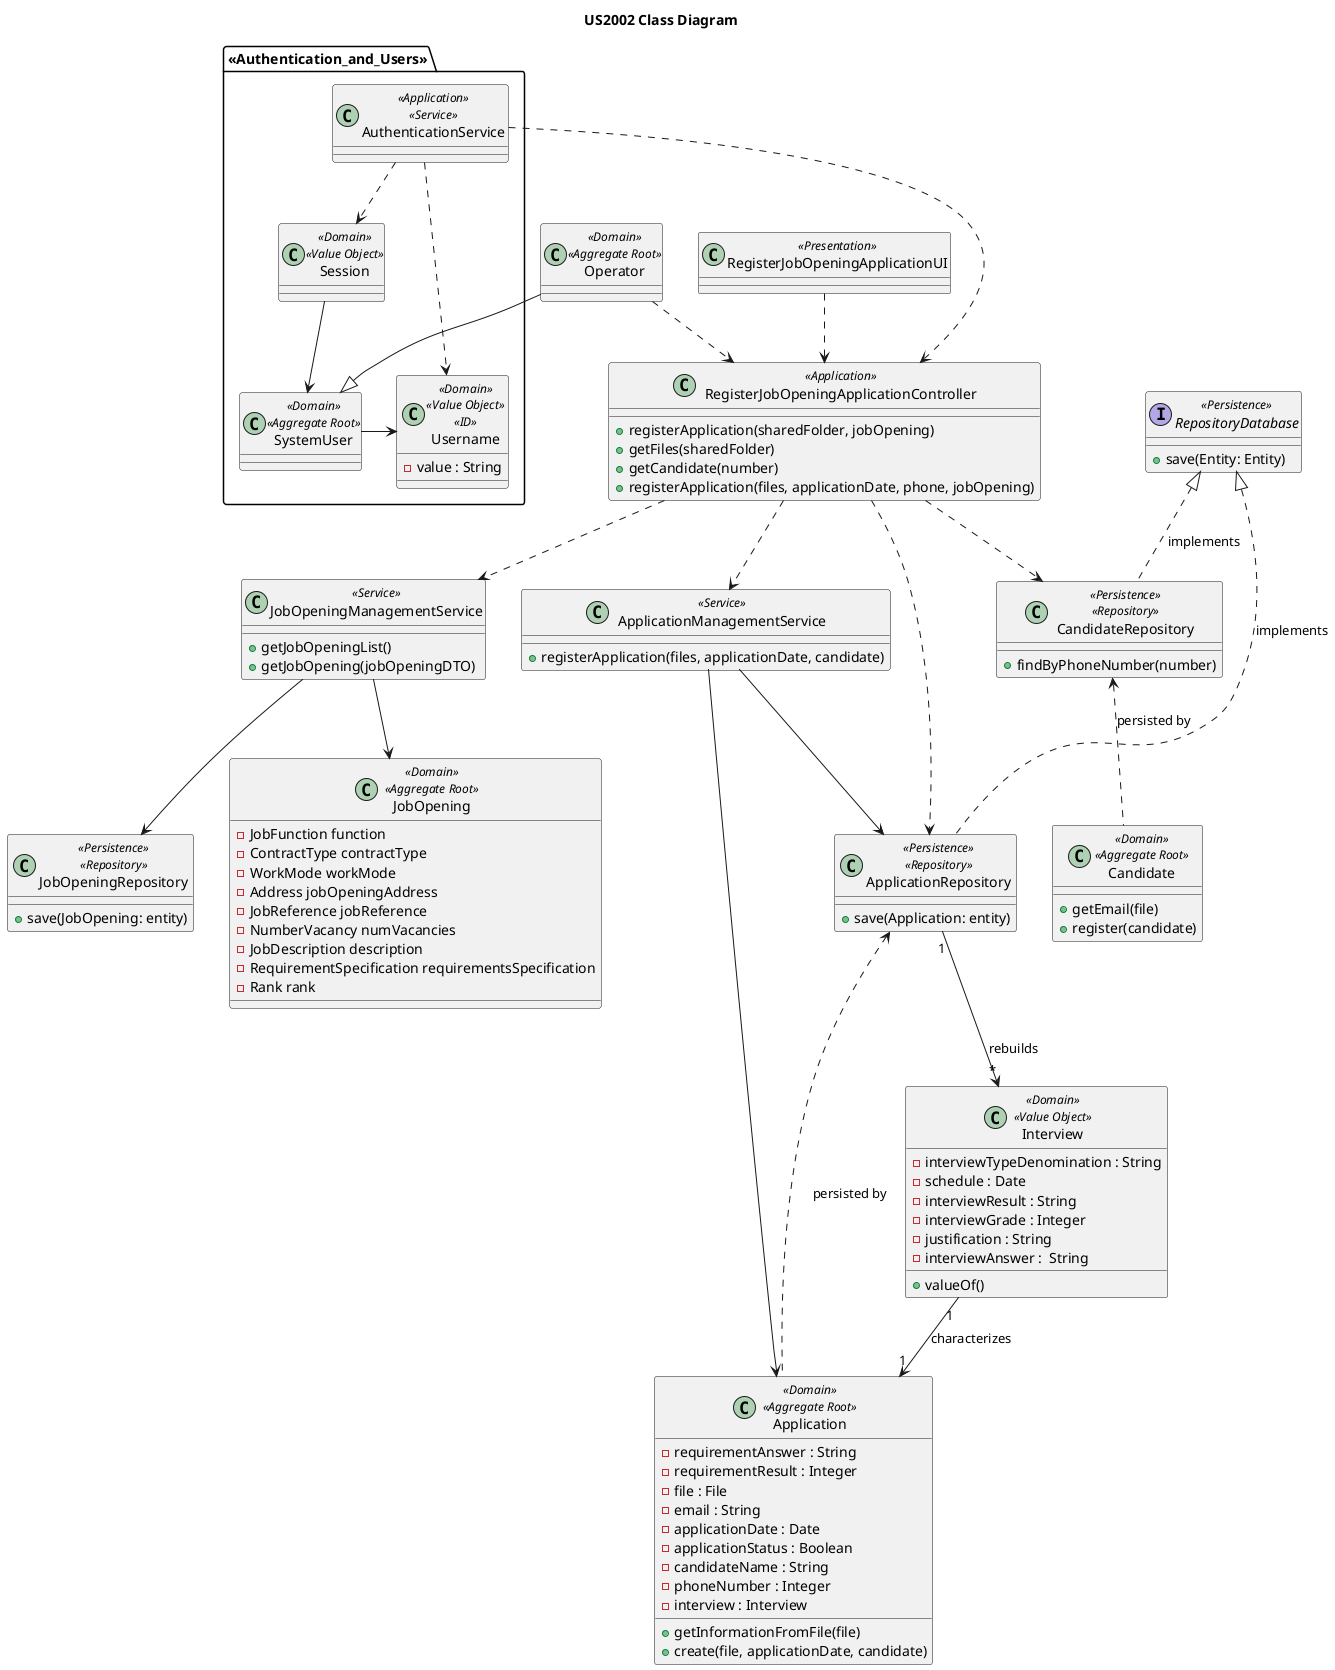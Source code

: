 @startuml US2002_class_diagram
'https://plantuml.com/class-diagram

title US2002 Class Diagram


'package <<Presentation>> {
class RegisterJobOpeningApplicationUI <<Presentation>> {
}
'}

'package <<Application>> {
class RegisterJobOpeningApplicationController <<Application>> {
+ registerApplication(sharedFolder, jobOpening)
+ getFiles(sharedFolder)
+ getCandidate(number)
+ registerApplication(files, applicationDate, phone, jobOpening)
}
'}


'package <<Domain>> {
'Requirements
package <<Authentication_and_Users>> {
class AuthenticationService <<Application>> <<Service>> {
}
class Session <<Domain>> <<Value Object>> {}
class SystemUser <<Domain>> <<Aggregate Root>> {}
class Username <<Domain>> <<Value Object>> <<ID>> {
- value : String
}
}

class JobOpening <<Domain>> <<Aggregate Root>> {
- JobFunction function
- ContractType contractType
- WorkMode workMode
- Address jobOpeningAddress
- JobReference jobReference
- NumberVacancy numVacancies
- JobDescription description
- RequirementSpecification requirementsSpecification
- Rank rank
}

class Candidate <<Domain>> <<Aggregate Root>> {
+ getEmail(file)
+ register(candidate)
}

class Operator <<Domain>> <<Aggregate Root>> {}

class JobOpeningManagementService <<Service>> {
+ getJobOpeningList()
+ getJobOpening(jobOpeningDTO)
}


class Application <<Domain>> <<Aggregate Root>> {
- requirementAnswer : String
- requirementResult : Integer
- file : File
- email : String
- applicationDate : Date
- applicationStatus : Boolean
- candidateName : String
- phoneNumber : Integer
- interview : Interview

+ getInformationFromFile(file)
+ create(file, applicationDate, candidate)
}

class Interview <<Domain>> <<Value Object>> {
- interviewTypeDenomination : String
- schedule : Date
- interviewResult : String
- interviewGrade : Integer
- justification : String
- interviewAnswer :  String
+ valueOf()
}

'package <<Persistence>> {

class ApplicationRepository <<Persistence>> <<Repository>> {
+ save(Application: entity)
}

class JobOpeningRepository <<Persistence>> <<Repository>> {
+ save(JobOpening: entity)
}

class CandidateRepository <<Persistence>> <<Repository>> {
+ findByPhoneNumber(number)
}

interface RepositoryDatabase <<Persistence>> {
+ save(Entity: Entity)
}

class ApplicationManagementService <<Service>> {
+ registerApplication(files, applicationDate, candidate)
}


'}

'Associations
'Basic Flow
Operator ..> RegisterJobOpeningApplicationController
RegisterJobOpeningApplicationUI ..> RegisterJobOpeningApplicationController
RegisterJobOpeningApplicationController ..> ApplicationRepository
RegisterJobOpeningApplicationController ..> CandidateRepository
RegisterJobOpeningApplicationController ..> ApplicationManagementService
RegisterJobOpeningApplicationController ..> JobOpeningManagementService

'Domain Layer
Interview "1" --> "1" Application : characterizes



''Persistence Layer
JobOpeningManagementService --> JobOpeningRepository
JobOpeningManagementService --> JobOpening
ApplicationManagementService --> ApplicationRepository
ApplicationManagementService --> Application
ApplicationRepository <.. Application : persisted by
ApplicationRepository "1" --> "*" Interview : rebuilds

CandidateRepository <.. Candidate : persisted by


'
''Interface implementation
RepositoryDatabase <|.. ApplicationRepository : implements
RepositoryDatabase <|.. CandidateRepository : implements


'Authentication
Session --> SystemUser
SystemUser -> Username
AuthenticationService ..> Username
AuthenticationService ..> Session
AuthenticationService ..> RegisterJobOpeningApplicationController
Operator --|> SystemUser

@enduml